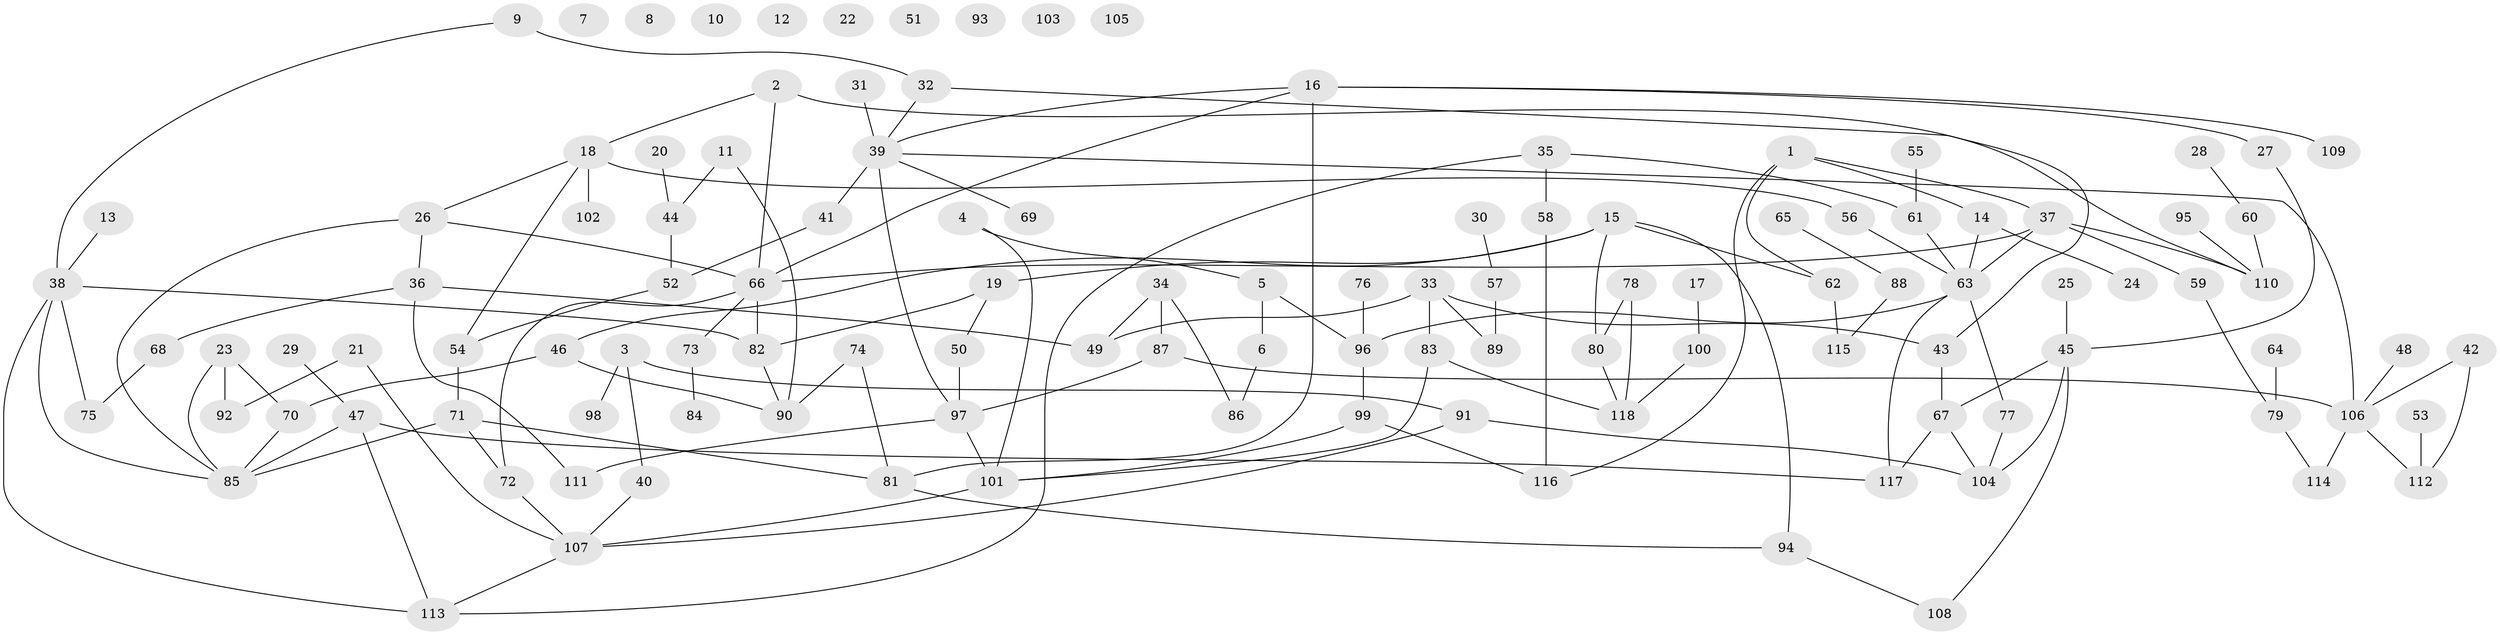 // Generated by graph-tools (version 1.1) at 2025/00/03/09/25 03:00:40]
// undirected, 118 vertices, 154 edges
graph export_dot {
graph [start="1"]
  node [color=gray90,style=filled];
  1;
  2;
  3;
  4;
  5;
  6;
  7;
  8;
  9;
  10;
  11;
  12;
  13;
  14;
  15;
  16;
  17;
  18;
  19;
  20;
  21;
  22;
  23;
  24;
  25;
  26;
  27;
  28;
  29;
  30;
  31;
  32;
  33;
  34;
  35;
  36;
  37;
  38;
  39;
  40;
  41;
  42;
  43;
  44;
  45;
  46;
  47;
  48;
  49;
  50;
  51;
  52;
  53;
  54;
  55;
  56;
  57;
  58;
  59;
  60;
  61;
  62;
  63;
  64;
  65;
  66;
  67;
  68;
  69;
  70;
  71;
  72;
  73;
  74;
  75;
  76;
  77;
  78;
  79;
  80;
  81;
  82;
  83;
  84;
  85;
  86;
  87;
  88;
  89;
  90;
  91;
  92;
  93;
  94;
  95;
  96;
  97;
  98;
  99;
  100;
  101;
  102;
  103;
  104;
  105;
  106;
  107;
  108;
  109;
  110;
  111;
  112;
  113;
  114;
  115;
  116;
  117;
  118;
  1 -- 14;
  1 -- 37;
  1 -- 62;
  1 -- 116;
  2 -- 18;
  2 -- 66;
  2 -- 110;
  3 -- 40;
  3 -- 91;
  3 -- 98;
  4 -- 5;
  4 -- 101;
  5 -- 6;
  5 -- 96;
  6 -- 86;
  9 -- 32;
  9 -- 38;
  11 -- 44;
  11 -- 90;
  13 -- 38;
  14 -- 24;
  14 -- 63;
  15 -- 19;
  15 -- 46;
  15 -- 62;
  15 -- 80;
  15 -- 94;
  16 -- 27;
  16 -- 39;
  16 -- 66;
  16 -- 81;
  16 -- 109;
  17 -- 100;
  18 -- 26;
  18 -- 54;
  18 -- 56;
  18 -- 102;
  19 -- 50;
  19 -- 82;
  20 -- 44;
  21 -- 92;
  21 -- 107;
  23 -- 70;
  23 -- 85;
  23 -- 92;
  25 -- 45;
  26 -- 36;
  26 -- 66;
  26 -- 85;
  27 -- 45;
  28 -- 60;
  29 -- 47;
  30 -- 57;
  31 -- 39;
  32 -- 39;
  32 -- 43;
  33 -- 43;
  33 -- 49;
  33 -- 83;
  33 -- 89;
  34 -- 49;
  34 -- 86;
  34 -- 87;
  35 -- 58;
  35 -- 61;
  35 -- 113;
  36 -- 49;
  36 -- 68;
  36 -- 111;
  37 -- 59;
  37 -- 63;
  37 -- 66;
  37 -- 110;
  38 -- 75;
  38 -- 82;
  38 -- 85;
  38 -- 113;
  39 -- 41;
  39 -- 69;
  39 -- 97;
  39 -- 106;
  40 -- 107;
  41 -- 52;
  42 -- 106;
  42 -- 112;
  43 -- 67;
  44 -- 52;
  45 -- 67;
  45 -- 104;
  45 -- 108;
  46 -- 70;
  46 -- 90;
  47 -- 85;
  47 -- 113;
  47 -- 117;
  48 -- 106;
  50 -- 97;
  52 -- 54;
  53 -- 112;
  54 -- 71;
  55 -- 61;
  56 -- 63;
  57 -- 89;
  58 -- 116;
  59 -- 79;
  60 -- 110;
  61 -- 63;
  62 -- 115;
  63 -- 77;
  63 -- 96;
  63 -- 117;
  64 -- 79;
  65 -- 88;
  66 -- 72;
  66 -- 73;
  66 -- 82;
  67 -- 104;
  67 -- 117;
  68 -- 75;
  70 -- 85;
  71 -- 72;
  71 -- 81;
  71 -- 85;
  72 -- 107;
  73 -- 84;
  74 -- 81;
  74 -- 90;
  76 -- 96;
  77 -- 104;
  78 -- 80;
  78 -- 118;
  79 -- 114;
  80 -- 118;
  81 -- 94;
  82 -- 90;
  83 -- 101;
  83 -- 118;
  87 -- 97;
  87 -- 106;
  88 -- 115;
  91 -- 104;
  91 -- 107;
  94 -- 108;
  95 -- 110;
  96 -- 99;
  97 -- 101;
  97 -- 111;
  99 -- 101;
  99 -- 116;
  100 -- 118;
  101 -- 107;
  106 -- 112;
  106 -- 114;
  107 -- 113;
}
